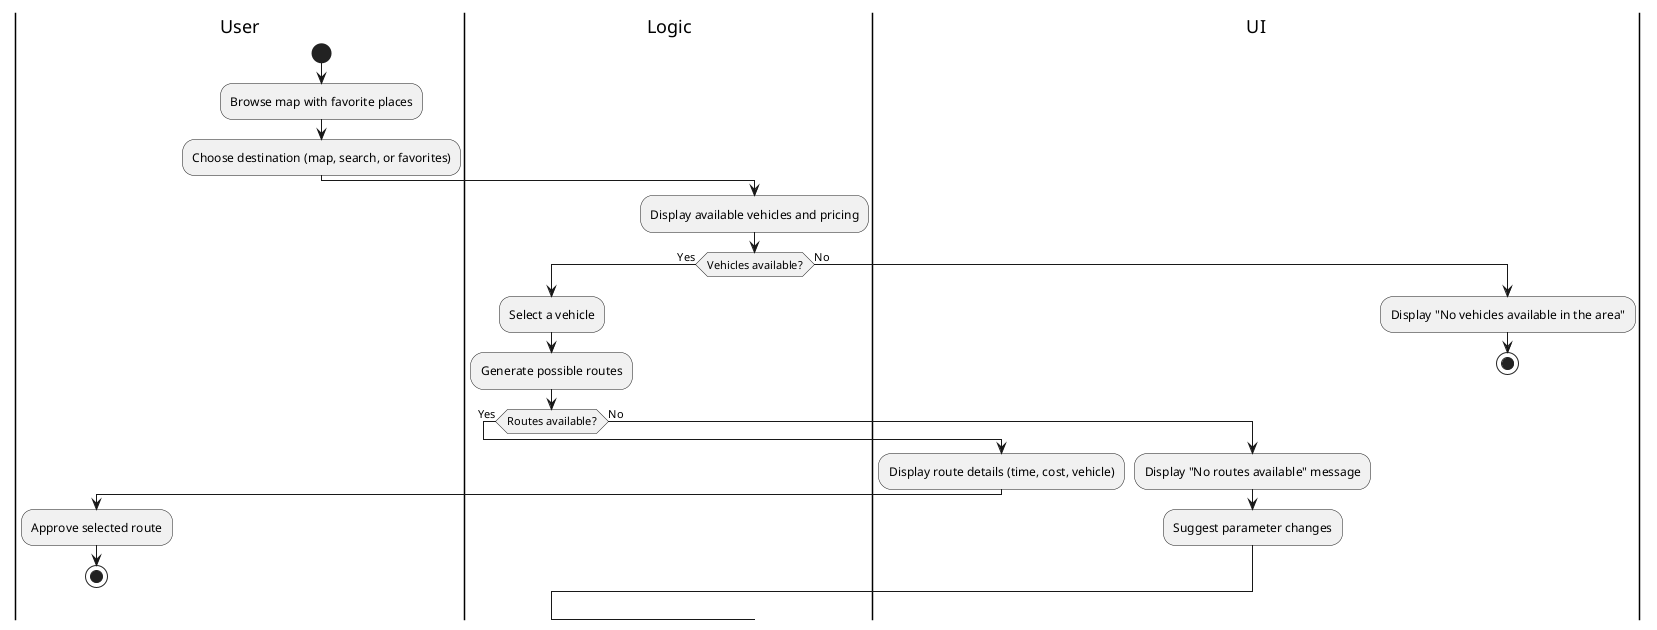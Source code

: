 @startuml
|User|
start
:Browse map with favorite places;
:Choose destination (map, search, or favorites);
|Logic|
:Display available vehicles and pricing;
if (Vehicles available?) then (Yes)
    :Select a vehicle;
    :Generate possible routes;
    if (Routes available?) then (Yes)
        |UI|
        :Display route details (time, cost, vehicle);
        |User|
        :Approve selected route;
        stop
    else (No)
        |UI|
        :Display "No routes available" message;
        :Suggest parameter changes;
        -> Choose destination;
    endif
else (No)
    |UI|
    :Display "No vehicles available in the area";
    stop
endif
@enduml
